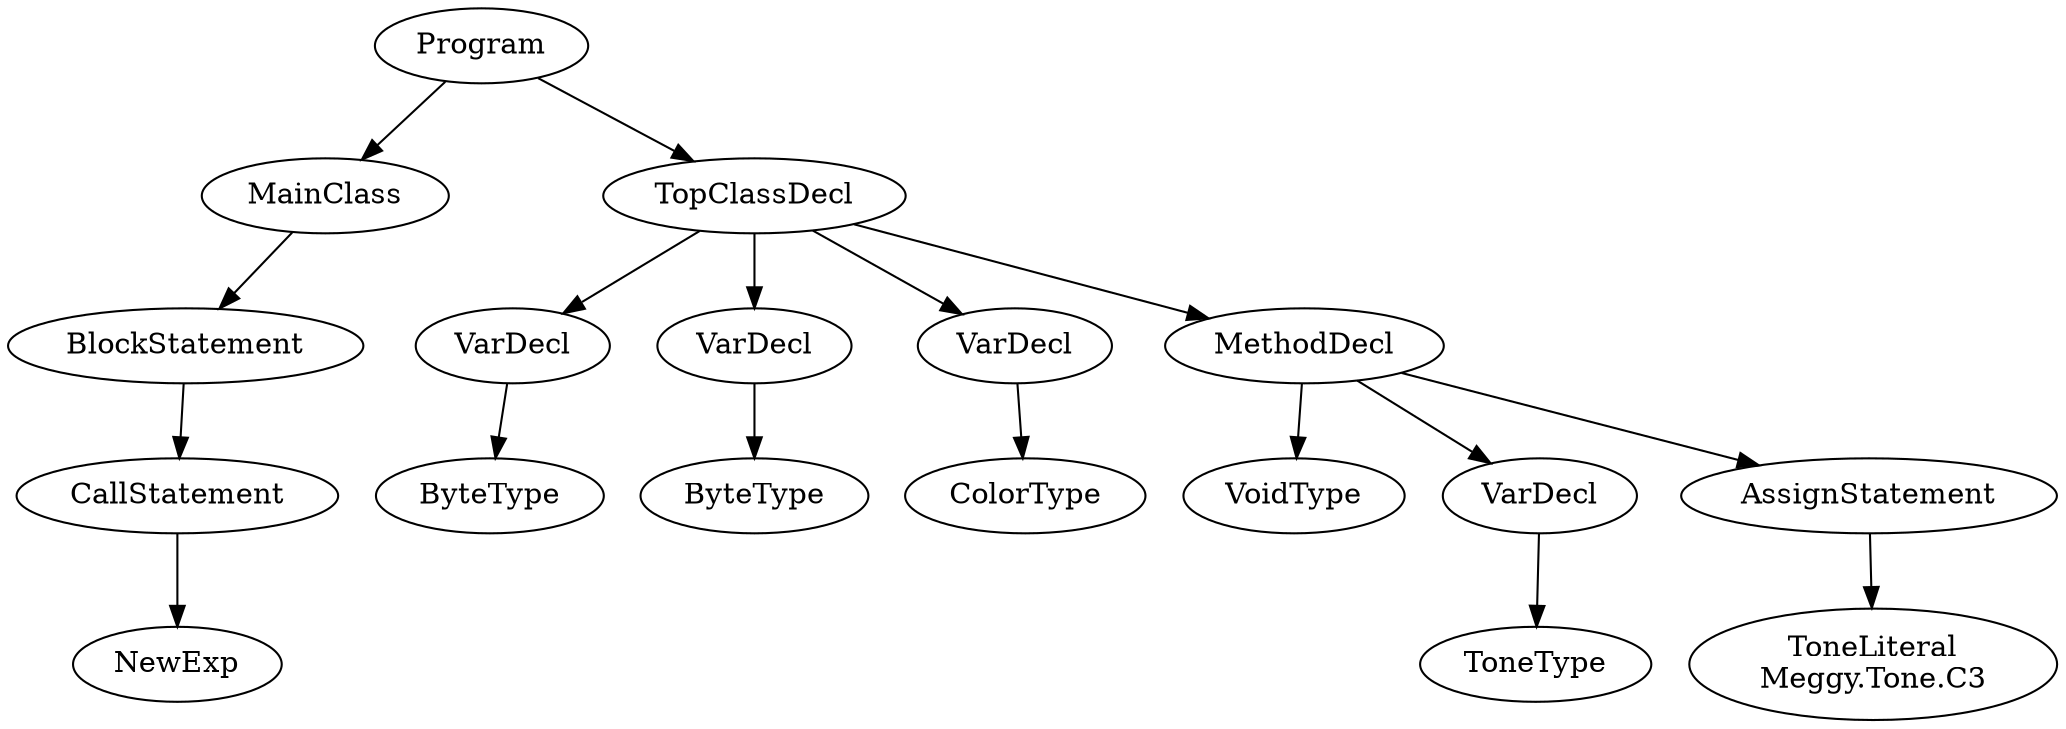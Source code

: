 digraph ASTGraph {
0 [ label="Program" ];
1 [ label="MainClass" ];
0 -> 1
2 [ label="BlockStatement" ];
1 -> 2
3 [ label="CallStatement" ];
2 -> 3
4 [ label="NewExp" ];
3 -> 4
5 [ label="TopClassDecl" ];
0 -> 5
6 [ label="VarDecl" ];
5 -> 6
7 [ label="ByteType" ];
6 -> 7
8 [ label="VarDecl" ];
5 -> 8
9 [ label="ByteType" ];
8 -> 9
10 [ label="VarDecl" ];
5 -> 10
11 [ label="ColorType" ];
10 -> 11
12 [ label="MethodDecl" ];
5 -> 12
13 [ label="VoidType" ];
12 -> 13
14 [ label="VarDecl" ];
12 -> 14
15 [ label="ToneType" ];
14 -> 15
16 [ label="AssignStatement" ];
12 -> 16
17 [ label="ToneLiteral\nMeggy.Tone.C3" ];
16 -> 17
}
